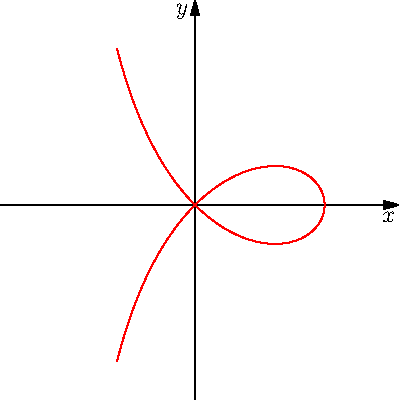 import graph;
size(200);
pair f(real t){
  real x=(1-t^2)/(1+t^2);
  real y=t*(1-t^2)/(1+t^2);
  return (x,y);
}
draw(graph(f,-2,2),red);
/*
  real x(real t) {return (1-t^2)/(1+t^2);}
  real y(real t) {return t*(1-t^2)/(1+t^2);}
  draw(graph(x,y,-2,2),red);
*/
limits((-1.5,-1.5),(1.5,1.5));
xaxis("$x$",Arrow);
yaxis("$y$",Arrow);


